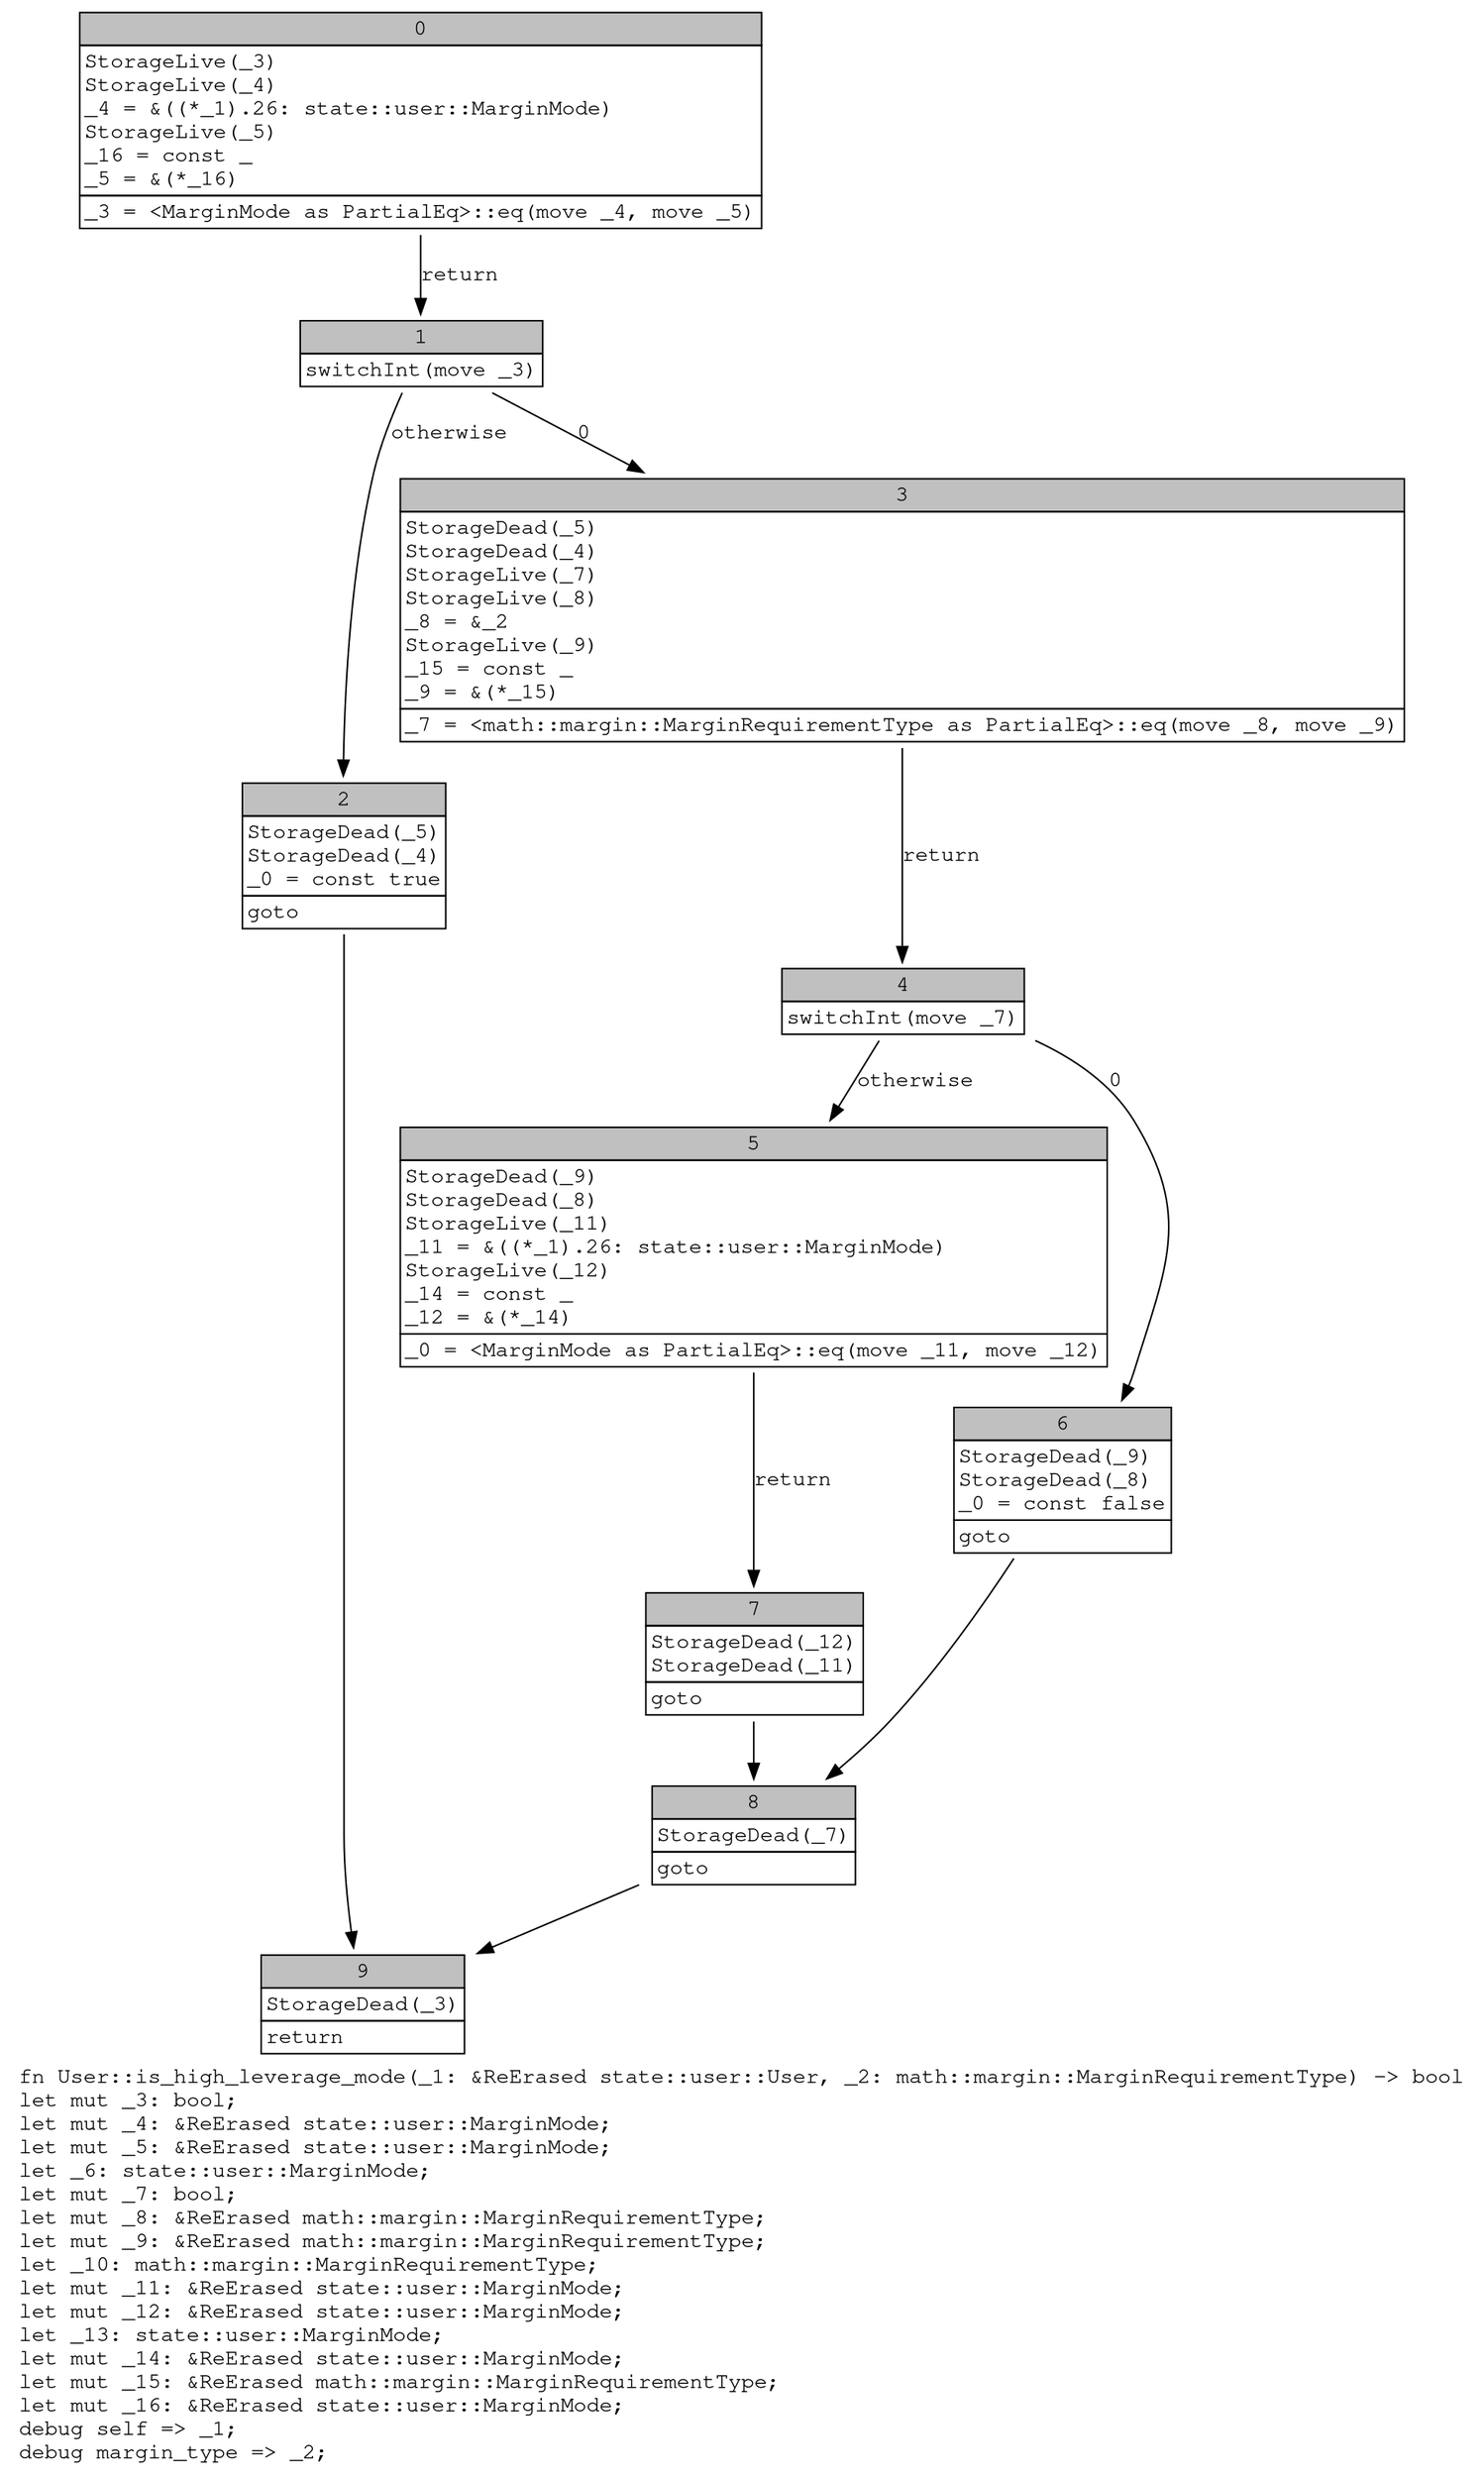 digraph Mir_0_4322 {
    graph [fontname="Courier, monospace"];
    node [fontname="Courier, monospace"];
    edge [fontname="Courier, monospace"];
    label=<fn User::is_high_leverage_mode(_1: &amp;ReErased state::user::User, _2: math::margin::MarginRequirementType) -&gt; bool<br align="left"/>let mut _3: bool;<br align="left"/>let mut _4: &amp;ReErased state::user::MarginMode;<br align="left"/>let mut _5: &amp;ReErased state::user::MarginMode;<br align="left"/>let _6: state::user::MarginMode;<br align="left"/>let mut _7: bool;<br align="left"/>let mut _8: &amp;ReErased math::margin::MarginRequirementType;<br align="left"/>let mut _9: &amp;ReErased math::margin::MarginRequirementType;<br align="left"/>let _10: math::margin::MarginRequirementType;<br align="left"/>let mut _11: &amp;ReErased state::user::MarginMode;<br align="left"/>let mut _12: &amp;ReErased state::user::MarginMode;<br align="left"/>let _13: state::user::MarginMode;<br align="left"/>let mut _14: &amp;ReErased state::user::MarginMode;<br align="left"/>let mut _15: &amp;ReErased math::margin::MarginRequirementType;<br align="left"/>let mut _16: &amp;ReErased state::user::MarginMode;<br align="left"/>debug self =&gt; _1;<br align="left"/>debug margin_type =&gt; _2;<br align="left"/>>;
    bb0__0_4322 [shape="none", label=<<table border="0" cellborder="1" cellspacing="0"><tr><td bgcolor="gray" align="center" colspan="1">0</td></tr><tr><td align="left" balign="left">StorageLive(_3)<br/>StorageLive(_4)<br/>_4 = &amp;((*_1).26: state::user::MarginMode)<br/>StorageLive(_5)<br/>_16 = const _<br/>_5 = &amp;(*_16)<br/></td></tr><tr><td align="left">_3 = &lt;MarginMode as PartialEq&gt;::eq(move _4, move _5)</td></tr></table>>];
    bb1__0_4322 [shape="none", label=<<table border="0" cellborder="1" cellspacing="0"><tr><td bgcolor="gray" align="center" colspan="1">1</td></tr><tr><td align="left">switchInt(move _3)</td></tr></table>>];
    bb2__0_4322 [shape="none", label=<<table border="0" cellborder="1" cellspacing="0"><tr><td bgcolor="gray" align="center" colspan="1">2</td></tr><tr><td align="left" balign="left">StorageDead(_5)<br/>StorageDead(_4)<br/>_0 = const true<br/></td></tr><tr><td align="left">goto</td></tr></table>>];
    bb3__0_4322 [shape="none", label=<<table border="0" cellborder="1" cellspacing="0"><tr><td bgcolor="gray" align="center" colspan="1">3</td></tr><tr><td align="left" balign="left">StorageDead(_5)<br/>StorageDead(_4)<br/>StorageLive(_7)<br/>StorageLive(_8)<br/>_8 = &amp;_2<br/>StorageLive(_9)<br/>_15 = const _<br/>_9 = &amp;(*_15)<br/></td></tr><tr><td align="left">_7 = &lt;math::margin::MarginRequirementType as PartialEq&gt;::eq(move _8, move _9)</td></tr></table>>];
    bb4__0_4322 [shape="none", label=<<table border="0" cellborder="1" cellspacing="0"><tr><td bgcolor="gray" align="center" colspan="1">4</td></tr><tr><td align="left">switchInt(move _7)</td></tr></table>>];
    bb5__0_4322 [shape="none", label=<<table border="0" cellborder="1" cellspacing="0"><tr><td bgcolor="gray" align="center" colspan="1">5</td></tr><tr><td align="left" balign="left">StorageDead(_9)<br/>StorageDead(_8)<br/>StorageLive(_11)<br/>_11 = &amp;((*_1).26: state::user::MarginMode)<br/>StorageLive(_12)<br/>_14 = const _<br/>_12 = &amp;(*_14)<br/></td></tr><tr><td align="left">_0 = &lt;MarginMode as PartialEq&gt;::eq(move _11, move _12)</td></tr></table>>];
    bb6__0_4322 [shape="none", label=<<table border="0" cellborder="1" cellspacing="0"><tr><td bgcolor="gray" align="center" colspan="1">6</td></tr><tr><td align="left" balign="left">StorageDead(_9)<br/>StorageDead(_8)<br/>_0 = const false<br/></td></tr><tr><td align="left">goto</td></tr></table>>];
    bb7__0_4322 [shape="none", label=<<table border="0" cellborder="1" cellspacing="0"><tr><td bgcolor="gray" align="center" colspan="1">7</td></tr><tr><td align="left" balign="left">StorageDead(_12)<br/>StorageDead(_11)<br/></td></tr><tr><td align="left">goto</td></tr></table>>];
    bb8__0_4322 [shape="none", label=<<table border="0" cellborder="1" cellspacing="0"><tr><td bgcolor="gray" align="center" colspan="1">8</td></tr><tr><td align="left" balign="left">StorageDead(_7)<br/></td></tr><tr><td align="left">goto</td></tr></table>>];
    bb9__0_4322 [shape="none", label=<<table border="0" cellborder="1" cellspacing="0"><tr><td bgcolor="gray" align="center" colspan="1">9</td></tr><tr><td align="left" balign="left">StorageDead(_3)<br/></td></tr><tr><td align="left">return</td></tr></table>>];
    bb0__0_4322 -> bb1__0_4322 [label="return"];
    bb1__0_4322 -> bb3__0_4322 [label="0"];
    bb1__0_4322 -> bb2__0_4322 [label="otherwise"];
    bb2__0_4322 -> bb9__0_4322 [label=""];
    bb3__0_4322 -> bb4__0_4322 [label="return"];
    bb4__0_4322 -> bb6__0_4322 [label="0"];
    bb4__0_4322 -> bb5__0_4322 [label="otherwise"];
    bb5__0_4322 -> bb7__0_4322 [label="return"];
    bb6__0_4322 -> bb8__0_4322 [label=""];
    bb7__0_4322 -> bb8__0_4322 [label=""];
    bb8__0_4322 -> bb9__0_4322 [label=""];
}
